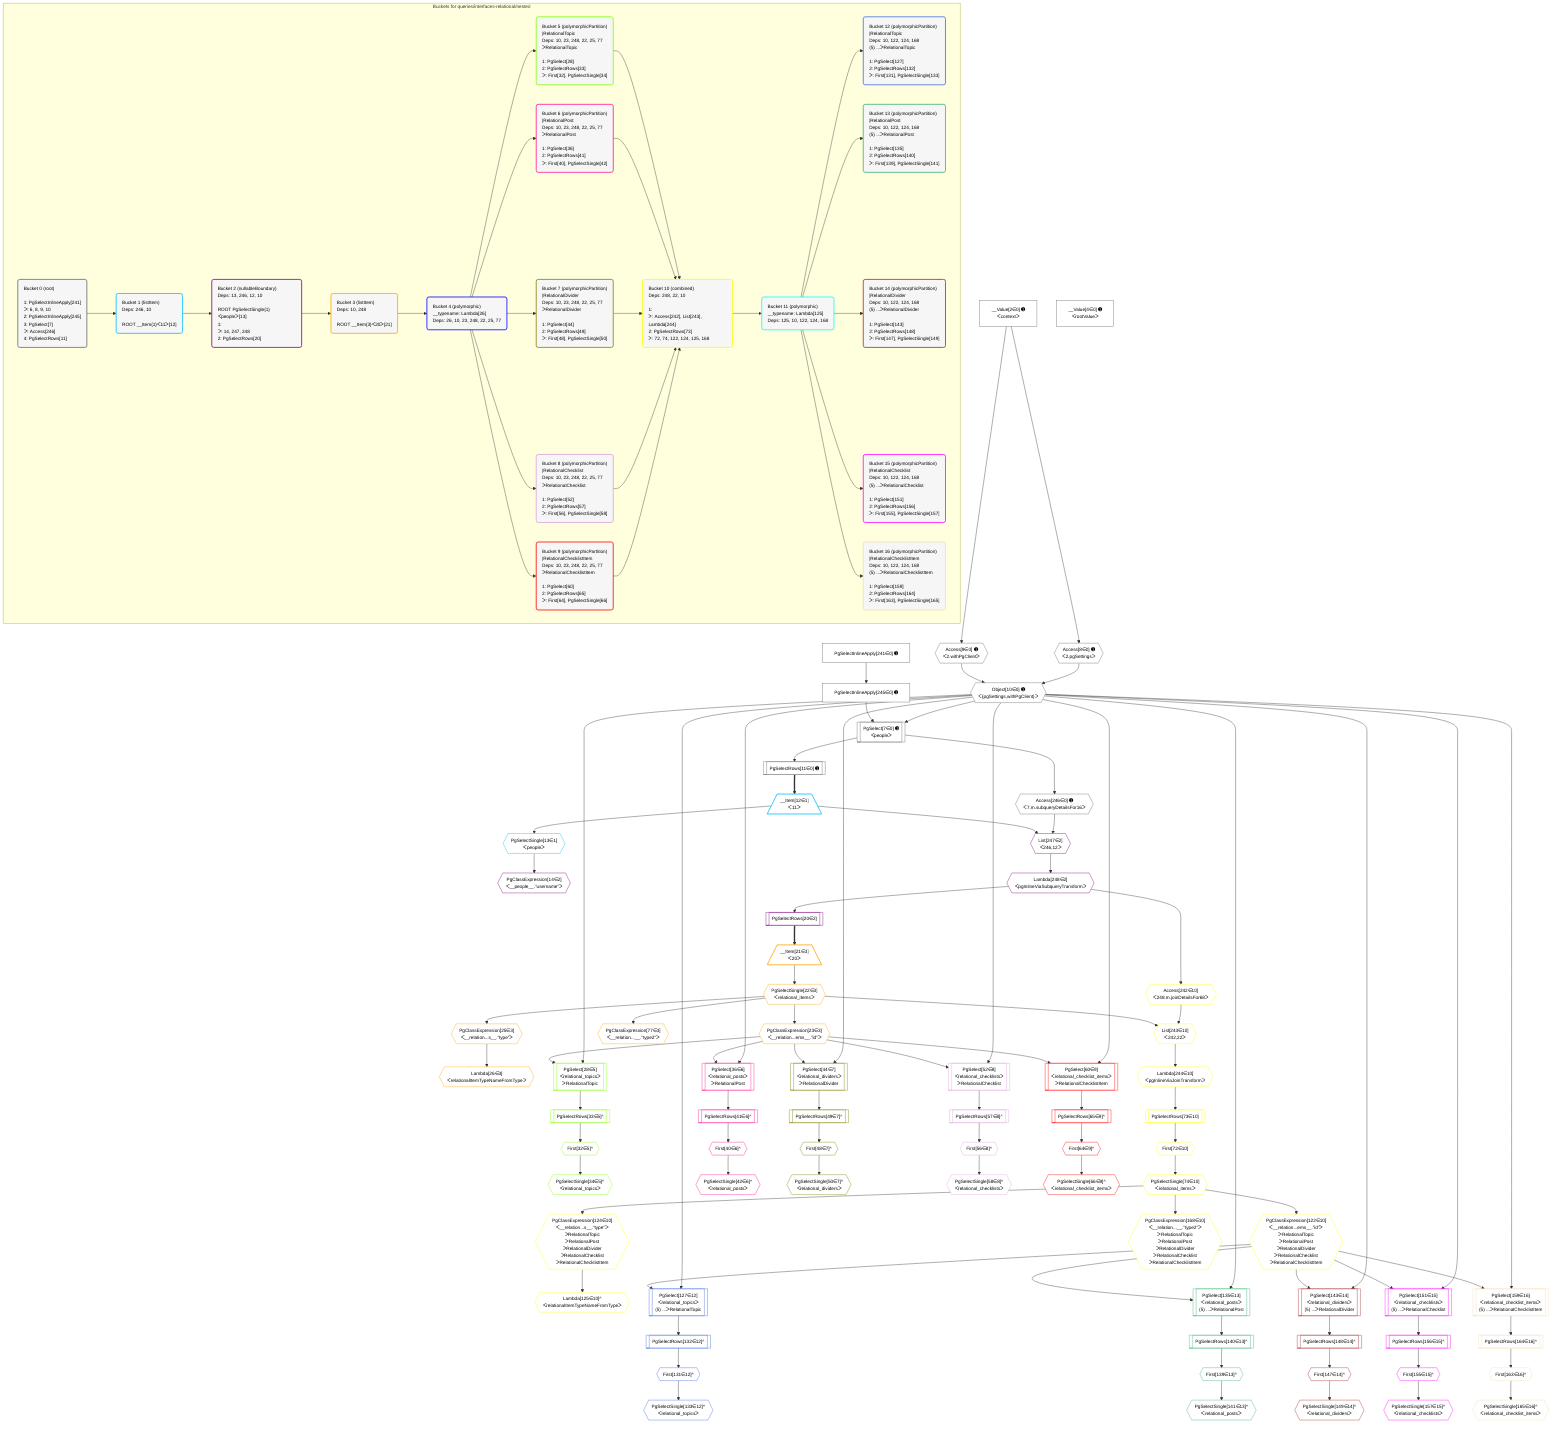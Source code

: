 %%{init: {'themeVariables': { 'fontSize': '12px'}}}%%
graph TD
    classDef path fill:#eee,stroke:#000,color:#000
    classDef plan fill:#fff,stroke-width:1px,color:#000
    classDef itemplan fill:#fff,stroke-width:2px,color:#000
    classDef unbatchedplan fill:#dff,stroke-width:1px,color:#000
    classDef sideeffectplan fill:#fcc,stroke-width:2px,color:#000
    classDef bucket fill:#f6f6f6,color:#000,stroke-width:2px,text-align:left

    subgraph "Buckets for queries/interfaces-relational/nested"
    Bucket0("Bucket 0 (root)<br /><br />1: PgSelectInlineApply[241]<br />ᐳ: 6, 8, 9, 10<br />2: PgSelectInlineApply[245]<br />3: PgSelect[7]<br />ᐳ: Access[246]<br />4: PgSelectRows[11]"):::bucket
    Bucket1("Bucket 1 (listItem)<br />Deps: 246, 10<br /><br />ROOT __Item{1}ᐸ11ᐳ[12]"):::bucket
    Bucket2("Bucket 2 (nullableBoundary)<br />Deps: 13, 246, 12, 10<br /><br />ROOT PgSelectSingle{1}ᐸpeopleᐳ[13]<br />1: <br />ᐳ: 14, 247, 248<br />2: PgSelectRows[20]"):::bucket
    Bucket3("Bucket 3 (listItem)<br />Deps: 10, 248<br /><br />ROOT __Item{3}ᐸ20ᐳ[21]"):::bucket
    Bucket4("Bucket 4 (polymorphic)<br />__typename: Lambda[26]<br />Deps: 26, 10, 23, 248, 22, 25, 77"):::bucket
    Bucket5("Bucket 5 (polymorphicPartition)<br />|RelationalTopic<br />Deps: 10, 23, 248, 22, 25, 77<br />ᐳRelationalTopic<br /><br />1: PgSelect[28]<br />2: PgSelectRows[33]<br />ᐳ: First[32], PgSelectSingle[34]"):::bucket
    Bucket6("Bucket 6 (polymorphicPartition)<br />|RelationalPost<br />Deps: 10, 23, 248, 22, 25, 77<br />ᐳRelationalPost<br /><br />1: PgSelect[36]<br />2: PgSelectRows[41]<br />ᐳ: First[40], PgSelectSingle[42]"):::bucket
    Bucket7("Bucket 7 (polymorphicPartition)<br />|RelationalDivider<br />Deps: 10, 23, 248, 22, 25, 77<br />ᐳRelationalDivider<br /><br />1: PgSelect[44]<br />2: PgSelectRows[49]<br />ᐳ: First[48], PgSelectSingle[50]"):::bucket
    Bucket8("Bucket 8 (polymorphicPartition)<br />|RelationalChecklist<br />Deps: 10, 23, 248, 22, 25, 77<br />ᐳRelationalChecklist<br /><br />1: PgSelect[52]<br />2: PgSelectRows[57]<br />ᐳ: First[56], PgSelectSingle[58]"):::bucket
    Bucket9("Bucket 9 (polymorphicPartition)<br />|RelationalChecklistItem<br />Deps: 10, 23, 248, 22, 25, 77<br />ᐳRelationalChecklistItem<br /><br />1: PgSelect[60]<br />2: PgSelectRows[65]<br />ᐳ: First[64], PgSelectSingle[66]"):::bucket
    Bucket10("Bucket 10 (combined)<br />Deps: 248, 22, 10<br /><br />1: <br />ᐳ: Access[242], List[243], Lambda[244]<br />2: PgSelectRows[73]<br />ᐳ: 72, 74, 122, 124, 125, 168"):::bucket
    Bucket11("Bucket 11 (polymorphic)<br />__typename: Lambda[125]<br />Deps: 125, 10, 122, 124, 168"):::bucket
    Bucket12("Bucket 12 (polymorphicPartition)<br />|RelationalTopic<br />Deps: 10, 122, 124, 168<br />(5) ...ᐳRelationalTopic<br /><br />1: PgSelect[127]<br />2: PgSelectRows[132]<br />ᐳ: First[131], PgSelectSingle[133]"):::bucket
    Bucket13("Bucket 13 (polymorphicPartition)<br />|RelationalPost<br />Deps: 10, 122, 124, 168<br />(5) ...ᐳRelationalPost<br /><br />1: PgSelect[135]<br />2: PgSelectRows[140]<br />ᐳ: First[139], PgSelectSingle[141]"):::bucket
    Bucket14("Bucket 14 (polymorphicPartition)<br />|RelationalDivider<br />Deps: 10, 122, 124, 168<br />(5) ...ᐳRelationalDivider<br /><br />1: PgSelect[143]<br />2: PgSelectRows[148]<br />ᐳ: First[147], PgSelectSingle[149]"):::bucket
    Bucket15("Bucket 15 (polymorphicPartition)<br />|RelationalChecklist<br />Deps: 10, 122, 124, 168<br />(5) ...ᐳRelationalChecklist<br /><br />1: PgSelect[151]<br />2: PgSelectRows[156]<br />ᐳ: First[155], PgSelectSingle[157]"):::bucket
    Bucket16("Bucket 16 (polymorphicPartition)<br />|RelationalChecklistItem<br />Deps: 10, 122, 124, 168<br />(5) ...ᐳRelationalChecklistItem<br /><br />1: PgSelect[159]<br />2: PgSelectRows[164]<br />ᐳ: First[163], PgSelectSingle[165]"):::bucket
    end
    Bucket0 --> Bucket1
    Bucket1 --> Bucket2
    Bucket2 --> Bucket3
    Bucket3 --> Bucket4
    Bucket4 --> Bucket5 & Bucket6 & Bucket7 & Bucket8 & Bucket9
    Bucket5 --> Bucket10
    Bucket6 --> Bucket10
    Bucket7 --> Bucket10
    Bucket8 --> Bucket10
    Bucket9 --> Bucket10
    Bucket10 --> Bucket11
    Bucket11 --> Bucket12 & Bucket13 & Bucket14 & Bucket15 & Bucket16

    %% plan dependencies
    PgSelect7[["PgSelect[7∈0] ➊<br />ᐸpeopleᐳ"]]:::plan
    Object10{{"Object[10∈0] ➊<br />ᐸ{pgSettings,withPgClient}ᐳ"}}:::plan
    PgSelectInlineApply245["PgSelectInlineApply[245∈0] ➊"]:::plan
    Object10 & PgSelectInlineApply245 --> PgSelect7
    PgSelectInlineApply241["PgSelectInlineApply[241∈0] ➊"]:::plan
    PgSelectInlineApply241 --> PgSelectInlineApply245
    Access8{{"Access[8∈0] ➊<br />ᐸ2.pgSettingsᐳ"}}:::plan
    Access9{{"Access[9∈0] ➊<br />ᐸ2.withPgClientᐳ"}}:::plan
    Access8 & Access9 --> Object10
    __Value2["__Value[2∈0] ➊<br />ᐸcontextᐳ"]:::plan
    __Value2 --> Access8
    __Value2 --> Access9
    PgSelectRows11[["PgSelectRows[11∈0] ➊"]]:::plan
    PgSelect7 --> PgSelectRows11
    Access246{{"Access[246∈0] ➊<br />ᐸ7.m.subqueryDetailsFor16ᐳ"}}:::plan
    PgSelect7 --> Access246
    __Value4["__Value[4∈0] ➊<br />ᐸrootValueᐳ"]:::plan
    __Item12[/"__Item[12∈1]<br />ᐸ11ᐳ"\]:::itemplan
    PgSelectRows11 ==> __Item12
    PgSelectSingle13{{"PgSelectSingle[13∈1]<br />ᐸpeopleᐳ"}}:::plan
    __Item12 --> PgSelectSingle13
    List247{{"List[247∈2]<br />ᐸ246,12ᐳ"}}:::plan
    Access246 & __Item12 --> List247
    PgClassExpression14{{"PgClassExpression[14∈2]<br />ᐸ__people__.”username”ᐳ"}}:::plan
    PgSelectSingle13 --> PgClassExpression14
    PgSelectRows20[["PgSelectRows[20∈2]"]]:::plan
    Lambda248{{"Lambda[248∈2]<br />ᐸpgInlineViaSubqueryTransformᐳ"}}:::plan
    Lambda248 --> PgSelectRows20
    List247 --> Lambda248
    __Item21[/"__Item[21∈3]<br />ᐸ20ᐳ"\]:::itemplan
    PgSelectRows20 ==> __Item21
    PgSelectSingle22{{"PgSelectSingle[22∈3]<br />ᐸrelational_itemsᐳ"}}:::plan
    __Item21 --> PgSelectSingle22
    PgClassExpression23{{"PgClassExpression[23∈3]<br />ᐸ__relation...ems__.”id”ᐳ"}}:::plan
    PgSelectSingle22 --> PgClassExpression23
    PgClassExpression25{{"PgClassExpression[25∈3]<br />ᐸ__relation...s__.”type”ᐳ"}}:::plan
    PgSelectSingle22 --> PgClassExpression25
    Lambda26{{"Lambda[26∈3]<br />ᐸrelationalItemTypeNameFromTypeᐳ"}}:::plan
    PgClassExpression25 --> Lambda26
    PgClassExpression77{{"PgClassExpression[77∈3]<br />ᐸ__relation...__.”type2”ᐳ"}}:::plan
    PgSelectSingle22 --> PgClassExpression77
    PgSelect28[["PgSelect[28∈5]<br />ᐸrelational_topicsᐳ<br />ᐳRelationalTopic"]]:::plan
    Object10 & PgClassExpression23 --> PgSelect28
    First32{{"First[32∈5]^"}}:::plan
    PgSelectRows33[["PgSelectRows[33∈5]^"]]:::plan
    PgSelectRows33 --> First32
    PgSelect28 --> PgSelectRows33
    PgSelectSingle34{{"PgSelectSingle[34∈5]^<br />ᐸrelational_topicsᐳ"}}:::plan
    First32 --> PgSelectSingle34
    List243{{"List[243∈10]<br />ᐸ242,22ᐳ"}}:::plan
    Access242{{"Access[242∈10]<br />ᐸ248.m.joinDetailsFor68ᐳ"}}:::plan
    Access242 & PgSelectSingle22 --> List243
    First72{{"First[72∈10]"}}:::plan
    PgSelectRows73[["PgSelectRows[73∈10]"]]:::plan
    PgSelectRows73 --> First72
    Lambda244{{"Lambda[244∈10]<br />ᐸpgInlineViaJoinTransformᐳ"}}:::plan
    Lambda244 --> PgSelectRows73
    PgSelectSingle74{{"PgSelectSingle[74∈10]<br />ᐸrelational_itemsᐳ"}}:::plan
    First72 --> PgSelectSingle74
    PgClassExpression122{{"PgClassExpression[122∈10]<br />ᐸ__relation...ems__.”id”ᐳ<br />ᐳRelationalTopic<br />ᐳRelationalPost<br />ᐳRelationalDivider<br />ᐳRelationalChecklist<br />ᐳRelationalChecklistItem"}}:::plan
    PgSelectSingle74 --> PgClassExpression122
    PgClassExpression124{{"PgClassExpression[124∈10]<br />ᐸ__relation...s__.”type”ᐳ<br />ᐳRelationalTopic<br />ᐳRelationalPost<br />ᐳRelationalDivider<br />ᐳRelationalChecklist<br />ᐳRelationalChecklistItem"}}:::plan
    PgSelectSingle74 --> PgClassExpression124
    Lambda125{{"Lambda[125∈10]^<br />ᐸrelationalItemTypeNameFromTypeᐳ"}}:::plan
    PgClassExpression124 --> Lambda125
    PgClassExpression168{{"PgClassExpression[168∈10]<br />ᐸ__relation...__.”type2”ᐳ<br />ᐳRelationalTopic<br />ᐳRelationalPost<br />ᐳRelationalDivider<br />ᐳRelationalChecklist<br />ᐳRelationalChecklistItem"}}:::plan
    PgSelectSingle74 --> PgClassExpression168
    Lambda248 --> Access242
    List243 --> Lambda244
    PgSelect127[["PgSelect[127∈12]<br />ᐸrelational_topicsᐳ<br />(5) ...ᐳRelationalTopic"]]:::plan
    Object10 & PgClassExpression122 --> PgSelect127
    First131{{"First[131∈12]^"}}:::plan
    PgSelectRows132[["PgSelectRows[132∈12]^"]]:::plan
    PgSelectRows132 --> First131
    PgSelect127 --> PgSelectRows132
    PgSelectSingle133{{"PgSelectSingle[133∈12]^<br />ᐸrelational_topicsᐳ"}}:::plan
    First131 --> PgSelectSingle133
    PgSelect135[["PgSelect[135∈13]<br />ᐸrelational_postsᐳ<br />(5) ...ᐳRelationalPost"]]:::plan
    Object10 & PgClassExpression122 --> PgSelect135
    First139{{"First[139∈13]^"}}:::plan
    PgSelectRows140[["PgSelectRows[140∈13]^"]]:::plan
    PgSelectRows140 --> First139
    PgSelect135 --> PgSelectRows140
    PgSelectSingle141{{"PgSelectSingle[141∈13]^<br />ᐸrelational_postsᐳ"}}:::plan
    First139 --> PgSelectSingle141
    PgSelect143[["PgSelect[143∈14]<br />ᐸrelational_dividersᐳ<br />(5) ...ᐳRelationalDivider"]]:::plan
    Object10 & PgClassExpression122 --> PgSelect143
    First147{{"First[147∈14]^"}}:::plan
    PgSelectRows148[["PgSelectRows[148∈14]^"]]:::plan
    PgSelectRows148 --> First147
    PgSelect143 --> PgSelectRows148
    PgSelectSingle149{{"PgSelectSingle[149∈14]^<br />ᐸrelational_dividersᐳ"}}:::plan
    First147 --> PgSelectSingle149
    PgSelect151[["PgSelect[151∈15]<br />ᐸrelational_checklistsᐳ<br />(5) ...ᐳRelationalChecklist"]]:::plan
    Object10 & PgClassExpression122 --> PgSelect151
    First155{{"First[155∈15]^"}}:::plan
    PgSelectRows156[["PgSelectRows[156∈15]^"]]:::plan
    PgSelectRows156 --> First155
    PgSelect151 --> PgSelectRows156
    PgSelectSingle157{{"PgSelectSingle[157∈15]^<br />ᐸrelational_checklistsᐳ"}}:::plan
    First155 --> PgSelectSingle157
    PgSelect159[["PgSelect[159∈16]<br />ᐸrelational_checklist_itemsᐳ<br />(5) ...ᐳRelationalChecklistItem"]]:::plan
    Object10 & PgClassExpression122 --> PgSelect159
    First163{{"First[163∈16]^"}}:::plan
    PgSelectRows164[["PgSelectRows[164∈16]^"]]:::plan
    PgSelectRows164 --> First163
    PgSelect159 --> PgSelectRows164
    PgSelectSingle165{{"PgSelectSingle[165∈16]^<br />ᐸrelational_checklist_itemsᐳ"}}:::plan
    First163 --> PgSelectSingle165
    PgSelect36[["PgSelect[36∈6]<br />ᐸrelational_postsᐳ<br />ᐳRelationalPost"]]:::plan
    Object10 & PgClassExpression23 --> PgSelect36
    First40{{"First[40∈6]^"}}:::plan
    PgSelectRows41[["PgSelectRows[41∈6]^"]]:::plan
    PgSelectRows41 --> First40
    PgSelect36 --> PgSelectRows41
    PgSelectSingle42{{"PgSelectSingle[42∈6]^<br />ᐸrelational_postsᐳ"}}:::plan
    First40 --> PgSelectSingle42
    PgSelect44[["PgSelect[44∈7]<br />ᐸrelational_dividersᐳ<br />ᐳRelationalDivider"]]:::plan
    Object10 & PgClassExpression23 --> PgSelect44
    First48{{"First[48∈7]^"}}:::plan
    PgSelectRows49[["PgSelectRows[49∈7]^"]]:::plan
    PgSelectRows49 --> First48
    PgSelect44 --> PgSelectRows49
    PgSelectSingle50{{"PgSelectSingle[50∈7]^<br />ᐸrelational_dividersᐳ"}}:::plan
    First48 --> PgSelectSingle50
    PgSelect52[["PgSelect[52∈8]<br />ᐸrelational_checklistsᐳ<br />ᐳRelationalChecklist"]]:::plan
    Object10 & PgClassExpression23 --> PgSelect52
    First56{{"First[56∈8]^"}}:::plan
    PgSelectRows57[["PgSelectRows[57∈8]^"]]:::plan
    PgSelectRows57 --> First56
    PgSelect52 --> PgSelectRows57
    PgSelectSingle58{{"PgSelectSingle[58∈8]^<br />ᐸrelational_checklistsᐳ"}}:::plan
    First56 --> PgSelectSingle58
    PgSelect60[["PgSelect[60∈9]<br />ᐸrelational_checklist_itemsᐳ<br />ᐳRelationalChecklistItem"]]:::plan
    Object10 & PgClassExpression23 --> PgSelect60
    First64{{"First[64∈9]^"}}:::plan
    PgSelectRows65[["PgSelectRows[65∈9]^"]]:::plan
    PgSelectRows65 --> First64
    PgSelect60 --> PgSelectRows65
    PgSelectSingle66{{"PgSelectSingle[66∈9]^<br />ᐸrelational_checklist_itemsᐳ"}}:::plan
    First64 --> PgSelectSingle66

    %% define steps
    classDef bucket0 stroke:#696969
    class Bucket0,__Value2,__Value4,PgSelect7,Access8,Access9,Object10,PgSelectRows11,PgSelectInlineApply241,PgSelectInlineApply245,Access246 bucket0
    classDef bucket1 stroke:#00bfff
    class Bucket1,__Item12,PgSelectSingle13 bucket1
    classDef bucket2 stroke:#7f007f
    class Bucket2,PgClassExpression14,PgSelectRows20,List247,Lambda248 bucket2
    classDef bucket3 stroke:#ffa500
    class Bucket3,__Item21,PgSelectSingle22,PgClassExpression23,PgClassExpression25,Lambda26,PgClassExpression77 bucket3
    classDef bucket4 stroke:#0000ff
    class Bucket4 bucket4
    classDef bucket5 stroke:#7fff00
    class Bucket5,PgSelect28,First32,PgSelectRows33,PgSelectSingle34 bucket5
    classDef bucket6 stroke:#ff1493
    class Bucket6,PgSelect36,First40,PgSelectRows41,PgSelectSingle42 bucket6
    classDef bucket7 stroke:#808000
    class Bucket7,PgSelect44,First48,PgSelectRows49,PgSelectSingle50 bucket7
    classDef bucket8 stroke:#dda0dd
    class Bucket8,PgSelect52,First56,PgSelectRows57,PgSelectSingle58 bucket8
    classDef bucket9 stroke:#ff0000
    class Bucket9,PgSelect60,First64,PgSelectRows65,PgSelectSingle66 bucket9
    classDef bucket10 stroke:#ffff00
    class Bucket10,First72,PgSelectRows73,PgSelectSingle74,PgClassExpression122,PgClassExpression124,Lambda125,PgClassExpression168,Access242,List243,Lambda244 bucket10
    classDef bucket11 stroke:#00ffff
    class Bucket11 bucket11
    classDef bucket12 stroke:#4169e1
    class Bucket12,PgSelect127,First131,PgSelectRows132,PgSelectSingle133 bucket12
    classDef bucket13 stroke:#3cb371
    class Bucket13,PgSelect135,First139,PgSelectRows140,PgSelectSingle141 bucket13
    classDef bucket14 stroke:#a52a2a
    class Bucket14,PgSelect143,First147,PgSelectRows148,PgSelectSingle149 bucket14
    classDef bucket15 stroke:#ff00ff
    class Bucket15,PgSelect151,First155,PgSelectRows156,PgSelectSingle157 bucket15
    classDef bucket16 stroke:#f5deb3
    class Bucket16,PgSelect159,First163,PgSelectRows164,PgSelectSingle165 bucket16
